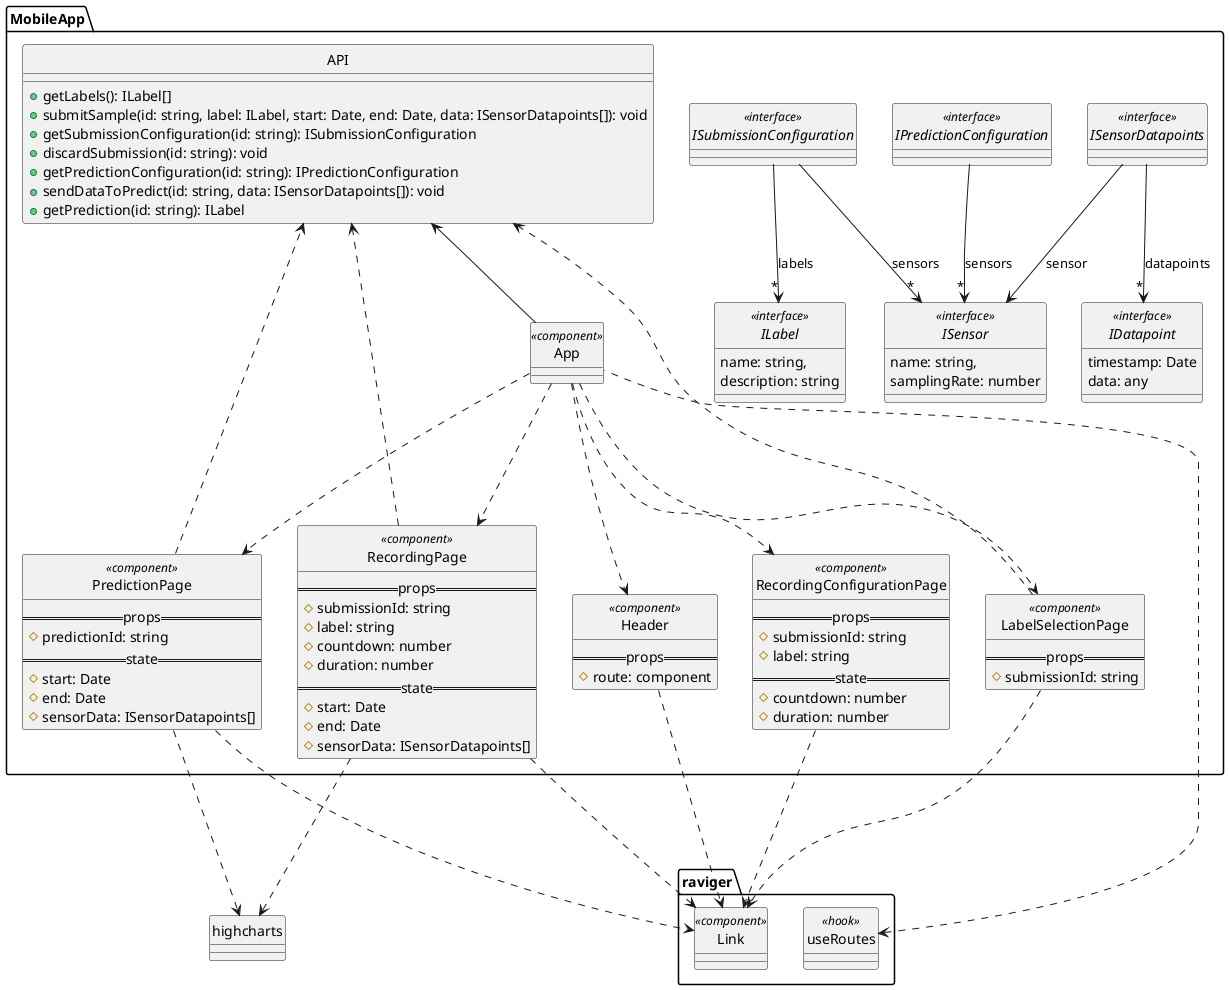 @startuml DesktopApp
' skinparam monochrome true
hide circle

class "highcharts"
class "raviger.useRoutes" << hook >>
class "raviger.Link" << component >>
' class "MaterialUI.TextField" << component >>
' class "MaterialUI.Button" << component >>
' class "MaterialUI.Checkbox" << component >>
' class "MaterialUI.Dropdown" << component >>
' class "MaterialUI.FormControlLabel" << component >>
' class "MaterialUI.Accordion" << component >>
' class "MaterialUI.List" << component >>
' class "MaterialUI.ListItem" << component >>
' class "MaterialUI.ListItemIcon" << component >>
' class "MaterialUI.Table" << component >>
' class "MaterialUI.TableHead" << component >>
' class "MaterialUI.TableRow" << component >>
' class "MaterialUI.TableCell" << component >>
' class "MaterialUI.TableBody" << component >>
' class "MaterialUI.CircularProgressWithLabel" << component >>

package MobileApp {
    interface ISensor << interface >> {
        name: string,
        samplingRate: number
    }
    interface ILabel << interface >> {
        name: string,
        description: string
    }
    interface ISensorDatapoints << interface >>
    ISensorDatapoints --> "*" IDatapoint : datapoints
    ISensorDatapoints --> ISensor: sensor
    interface IDatapoint << interface >> {
        timestamp: Date
        data: any
    }
    interface ISubmissionConfiguration << interface >>
    ISubmissionConfiguration --> "*" ILabel : labels
    ISubmissionConfiguration --> "*" ISensor : sensors
    interface IPredictionConfiguration << interface >>
    IPredictionConfiguration --> "*" ISensor : sensors

    class API {
        +getLabels(): ILabel[]
        +submitSample(id: string, label: ILabel, start: Date, end: Date, data: ISensorDatapoints[]): void
        +getSubmissionConfiguration(id: string): ISubmissionConfiguration
        +discardSubmission(id: string): void
        +getPredictionConfiguration(id: string): IPredictionConfiguration
        +sendDataToPredict(id: string, data: ISensorDatapoints[]): void
        +getPrediction(id: string): ILabel
    }

    API <-- App
    "raviger.useRoutes" <... App
    class App << component >>
    App ...> Header
    class Header << component >> {
        ==props==
        # route: component
    }
    Header ...> "raviger.Link"

    App ...> LabelSelectionPage
    class LabelSelectionPage << component >> {
        ==props==
        # submissionId: string
    }
    LabelSelectionPage ...> API
    LabelSelectionPage ...> "raviger.Link"

    App ...> RecordingConfigurationPage
    class RecordingConfigurationPage << component >> {
        ==props==
        # submissionId: string
        # label: string
        ==state==
        # countdown: number
        # duration: number
    }
    RecordingConfigurationPage ...> "raviger.Link"

    App ...> RecordingPage
    class RecordingPage << component >> {
        ==props==
        # submissionId: string
        # label: string
        # countdown: number
        # duration: number
        ==state==
        # start: Date
        # end: Date
        # sensorData: ISensorDatapoints[]
    }
    RecordingPage ...> "raviger.Link"
    RecordingPage ...> "highcharts"
    RecordingPage ...> API

    App ...> PredictionPage
    class PredictionPage << component >> {
        ==props==
        # predictionId: string
        ==state==
        # start: Date
        # end: Date
        # sensorData: ISensorDatapoints[]
    }
    PredictionPage ...> "raviger.Link"
    PredictionPage ...> "highcharts"
    PredictionPage ...> API

}

@enduml
